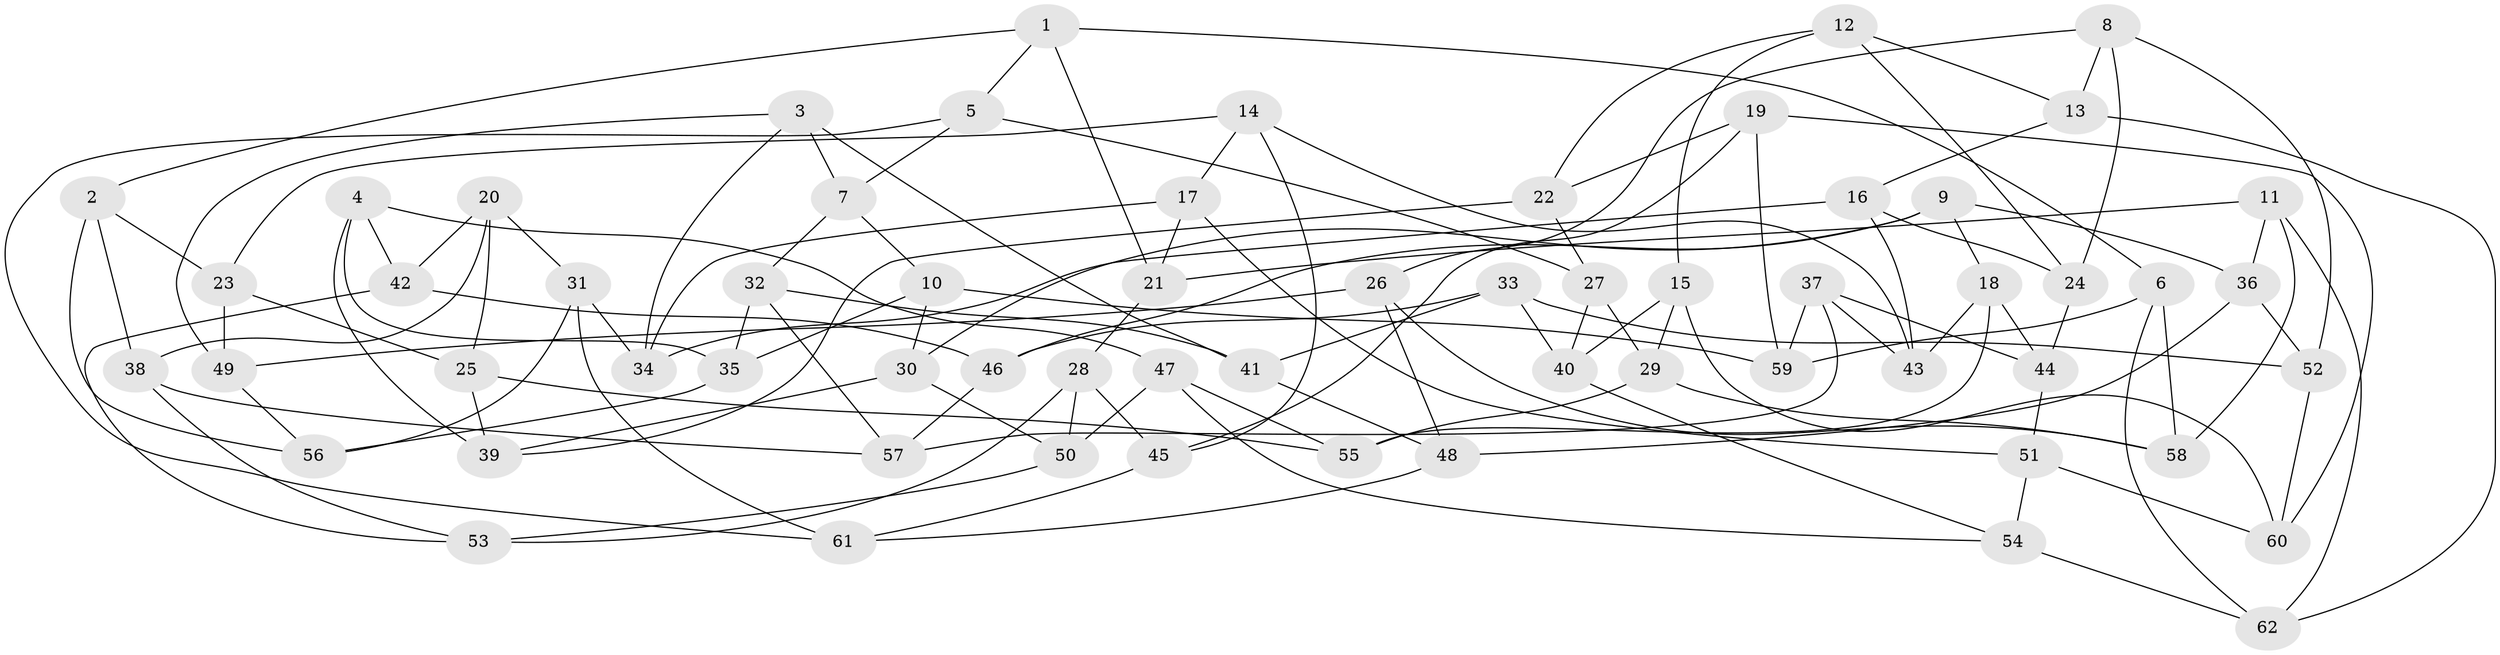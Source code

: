 // Generated by graph-tools (version 1.1) at 2025/11/02/27/25 16:11:49]
// undirected, 62 vertices, 124 edges
graph export_dot {
graph [start="1"]
  node [color=gray90,style=filled];
  1;
  2;
  3;
  4;
  5;
  6;
  7;
  8;
  9;
  10;
  11;
  12;
  13;
  14;
  15;
  16;
  17;
  18;
  19;
  20;
  21;
  22;
  23;
  24;
  25;
  26;
  27;
  28;
  29;
  30;
  31;
  32;
  33;
  34;
  35;
  36;
  37;
  38;
  39;
  40;
  41;
  42;
  43;
  44;
  45;
  46;
  47;
  48;
  49;
  50;
  51;
  52;
  53;
  54;
  55;
  56;
  57;
  58;
  59;
  60;
  61;
  62;
  1 -- 2;
  1 -- 21;
  1 -- 6;
  1 -- 5;
  2 -- 56;
  2 -- 23;
  2 -- 38;
  3 -- 41;
  3 -- 7;
  3 -- 34;
  3 -- 49;
  4 -- 42;
  4 -- 47;
  4 -- 39;
  4 -- 35;
  5 -- 27;
  5 -- 61;
  5 -- 7;
  6 -- 59;
  6 -- 62;
  6 -- 58;
  7 -- 10;
  7 -- 32;
  8 -- 52;
  8 -- 13;
  8 -- 26;
  8 -- 24;
  9 -- 30;
  9 -- 18;
  9 -- 36;
  9 -- 46;
  10 -- 59;
  10 -- 35;
  10 -- 30;
  11 -- 58;
  11 -- 62;
  11 -- 21;
  11 -- 36;
  12 -- 15;
  12 -- 13;
  12 -- 22;
  12 -- 24;
  13 -- 62;
  13 -- 16;
  14 -- 23;
  14 -- 45;
  14 -- 17;
  14 -- 43;
  15 -- 40;
  15 -- 60;
  15 -- 29;
  16 -- 24;
  16 -- 43;
  16 -- 34;
  17 -- 21;
  17 -- 34;
  17 -- 51;
  18 -- 43;
  18 -- 55;
  18 -- 44;
  19 -- 60;
  19 -- 59;
  19 -- 45;
  19 -- 22;
  20 -- 38;
  20 -- 42;
  20 -- 25;
  20 -- 31;
  21 -- 28;
  22 -- 39;
  22 -- 27;
  23 -- 49;
  23 -- 25;
  24 -- 44;
  25 -- 55;
  25 -- 39;
  26 -- 48;
  26 -- 58;
  26 -- 49;
  27 -- 40;
  27 -- 29;
  28 -- 50;
  28 -- 45;
  28 -- 53;
  29 -- 58;
  29 -- 55;
  30 -- 50;
  30 -- 39;
  31 -- 34;
  31 -- 61;
  31 -- 56;
  32 -- 57;
  32 -- 35;
  32 -- 41;
  33 -- 40;
  33 -- 46;
  33 -- 41;
  33 -- 52;
  35 -- 56;
  36 -- 52;
  36 -- 48;
  37 -- 44;
  37 -- 43;
  37 -- 57;
  37 -- 59;
  38 -- 57;
  38 -- 53;
  40 -- 54;
  41 -- 48;
  42 -- 46;
  42 -- 53;
  44 -- 51;
  45 -- 61;
  46 -- 57;
  47 -- 50;
  47 -- 54;
  47 -- 55;
  48 -- 61;
  49 -- 56;
  50 -- 53;
  51 -- 60;
  51 -- 54;
  52 -- 60;
  54 -- 62;
}
